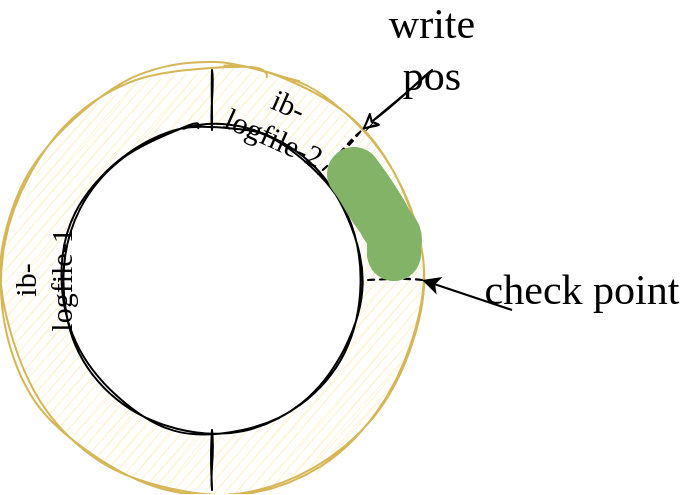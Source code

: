 <mxfile version="14.6.13" type="device"><diagram id="gCJ_yUg174R_h5MfhLiO" name="第 1 页"><mxGraphModel dx="1086" dy="966" grid="1" gridSize="10" guides="1" tooltips="1" connect="1" arrows="1" fold="1" page="1" pageScale="1" pageWidth="827" pageHeight="1169" math="0" shadow="0"><root><mxCell id="0"/><mxCell id="1" parent="0"/><mxCell id="KUgW51clG9bd_7wgmaUv-1" value="" style="ellipse;whiteSpace=wrap;html=1;aspect=fixed;fillColor=#fff2cc;strokeColor=#d6b656;sketch=1;" vertex="1" parent="1"><mxGeometry x="280" y="300" width="210" height="210" as="geometry"/></mxCell><mxCell id="KUgW51clG9bd_7wgmaUv-2" value="" style="ellipse;whiteSpace=wrap;html=1;aspect=fixed;sketch=1;" vertex="1" parent="1"><mxGeometry x="310" y="330" width="150" height="150" as="geometry"/></mxCell><mxCell id="KUgW51clG9bd_7wgmaUv-6" value="" style="endArrow=none;html=1;entryX=0.5;entryY=1;entryDx=0;entryDy=0;sketch=1;" edge="1" parent="1" target="KUgW51clG9bd_7wgmaUv-2"><mxGeometry width="50" height="50" relative="1" as="geometry"><mxPoint x="385" y="510" as="sourcePoint"/><mxPoint x="440" y="470" as="targetPoint"/></mxGeometry></mxCell><mxCell id="KUgW51clG9bd_7wgmaUv-7" value="" style="endArrow=none;html=1;entryX=0.5;entryY=0;entryDx=0;entryDy=0;exitX=0.5;exitY=0;exitDx=0;exitDy=0;sketch=1;" edge="1" parent="1" source="KUgW51clG9bd_7wgmaUv-1" target="KUgW51clG9bd_7wgmaUv-2"><mxGeometry width="50" height="50" relative="1" as="geometry"><mxPoint x="390" y="520" as="sourcePoint"/><mxPoint x="440" y="470" as="targetPoint"/></mxGeometry></mxCell><mxCell id="KUgW51clG9bd_7wgmaUv-8" value="ib-logfile-1" style="text;html=1;strokeColor=none;fillColor=none;align=center;verticalAlign=middle;whiteSpace=wrap;rotation=-90;fontFamily=Ma Shan Zheng;fontSource=https%3A%2F%2Ffonts.googleapis.com%2Fcss%3Ffamily%3DMa%2BShan%2BZheng;fontSize=15;sketch=1;" vertex="1" parent="1"><mxGeometry x="270" y="390" width="60" height="30" as="geometry"/></mxCell><mxCell id="KUgW51clG9bd_7wgmaUv-9" value="ib-logfile-2&lt;br style=&quot;font-size: 15px;&quot;&gt;" style="text;html=1;strokeColor=none;fillColor=none;align=center;verticalAlign=middle;whiteSpace=wrap;rotation=24;fontSize=15;fontFamily=Ma Shan Zheng;fontSource=https%3A%2F%2Ffonts.googleapis.com%2Fcss%3Ffamily%3DMa%2BShan%2BZheng;sketch=1;" vertex="1" parent="1"><mxGeometry x="390" y="310" width="60" height="30" as="geometry"/></mxCell><mxCell id="KUgW51clG9bd_7wgmaUv-12" value="" style="endArrow=none;dashed=1;html=1;entryX=1;entryY=0;entryDx=0;entryDy=0;exitX=1;exitY=0;exitDx=0;exitDy=0;sketch=1;" edge="1" parent="1" source="KUgW51clG9bd_7wgmaUv-1" target="KUgW51clG9bd_7wgmaUv-2"><mxGeometry width="50" height="50" relative="1" as="geometry"><mxPoint x="390" y="500" as="sourcePoint"/><mxPoint x="440" y="450" as="targetPoint"/></mxGeometry></mxCell><mxCell id="KUgW51clG9bd_7wgmaUv-13" value="" style="endArrow=none;dashed=1;html=1;entryX=1;entryY=0.5;entryDx=0;entryDy=0;exitX=1;exitY=0.5;exitDx=0;exitDy=0;strokeWidth=1;sketch=1;" edge="1" parent="1" source="KUgW51clG9bd_7wgmaUv-1" target="KUgW51clG9bd_7wgmaUv-2"><mxGeometry width="50" height="50" relative="1" as="geometry"><mxPoint x="390" y="500" as="sourcePoint"/><mxPoint x="440" y="450" as="targetPoint"/></mxGeometry></mxCell><mxCell id="KUgW51clG9bd_7wgmaUv-28" value="" style="endArrow=none;html=1;strokeWidth=27;fillColor=#d5e8d4;strokeColor=#82b366;sketch=1;" edge="1" parent="1"><mxGeometry width="50" height="50" relative="1" as="geometry"><mxPoint x="476" y="392" as="sourcePoint"/><mxPoint x="456" y="352" as="targetPoint"/><Array as="points"><mxPoint x="476" y="382"/></Array></mxGeometry></mxCell><mxCell id="KUgW51clG9bd_7wgmaUv-29" value="write pos" style="text;html=1;strokeColor=none;fillColor=none;align=center;verticalAlign=middle;whiteSpace=wrap;rounded=0;fontFamily=Ma Shan Zheng;fontSource=https%3A%2F%2Ffonts.googleapis.com%2Fcss%3Ffamily%3DMa%2BShan%2BZheng;fontSize=21;sketch=1;" vertex="1" parent="1"><mxGeometry x="460" y="280" width="70" height="20" as="geometry"/></mxCell><mxCell id="KUgW51clG9bd_7wgmaUv-32" value="" style="endArrow=classic;html=1;fontFamily=Ma Shan Zheng;fontSource=https%3A%2F%2Ffonts.googleapis.com%2Fcss%3Ffamily%3DMa%2BShan%2BZheng;fontSize=1;strokeWidth=1;exitX=0.5;exitY=1;exitDx=0;exitDy=0;sketch=1;" edge="1" parent="1" source="KUgW51clG9bd_7wgmaUv-29"><mxGeometry width="50" height="50" relative="1" as="geometry"><mxPoint x="520" y="340" as="sourcePoint"/><mxPoint x="460" y="330" as="targetPoint"/></mxGeometry></mxCell><mxCell id="KUgW51clG9bd_7wgmaUv-33" value="check point" style="text;html=1;strokeColor=none;fillColor=none;align=center;verticalAlign=middle;whiteSpace=wrap;rounded=0;fontFamily=Ma Shan Zheng;fontSource=https%3A%2F%2Ffonts.googleapis.com%2Fcss%3Ffamily%3DMa%2BShan%2BZheng;fontSize=21;sketch=1;" vertex="1" parent="1"><mxGeometry x="520" y="400" width="100" height="20" as="geometry"/></mxCell><mxCell id="KUgW51clG9bd_7wgmaUv-35" value="" style="endArrow=classic;html=1;fontFamily=Ma Shan Zheng;fontSource=https%3A%2F%2Ffonts.googleapis.com%2Fcss%3Ffamily%3DMa%2BShan%2BZheng;fontSize=21;strokeWidth=1;entryX=1;entryY=0.5;entryDx=0;entryDy=0;exitX=0.15;exitY=1;exitDx=0;exitDy=0;exitPerimeter=0;" edge="1" parent="1" source="KUgW51clG9bd_7wgmaUv-33" target="KUgW51clG9bd_7wgmaUv-1"><mxGeometry width="50" height="50" relative="1" as="geometry"><mxPoint x="390" y="480" as="sourcePoint"/><mxPoint x="440" y="430" as="targetPoint"/></mxGeometry></mxCell></root></mxGraphModel></diagram></mxfile>